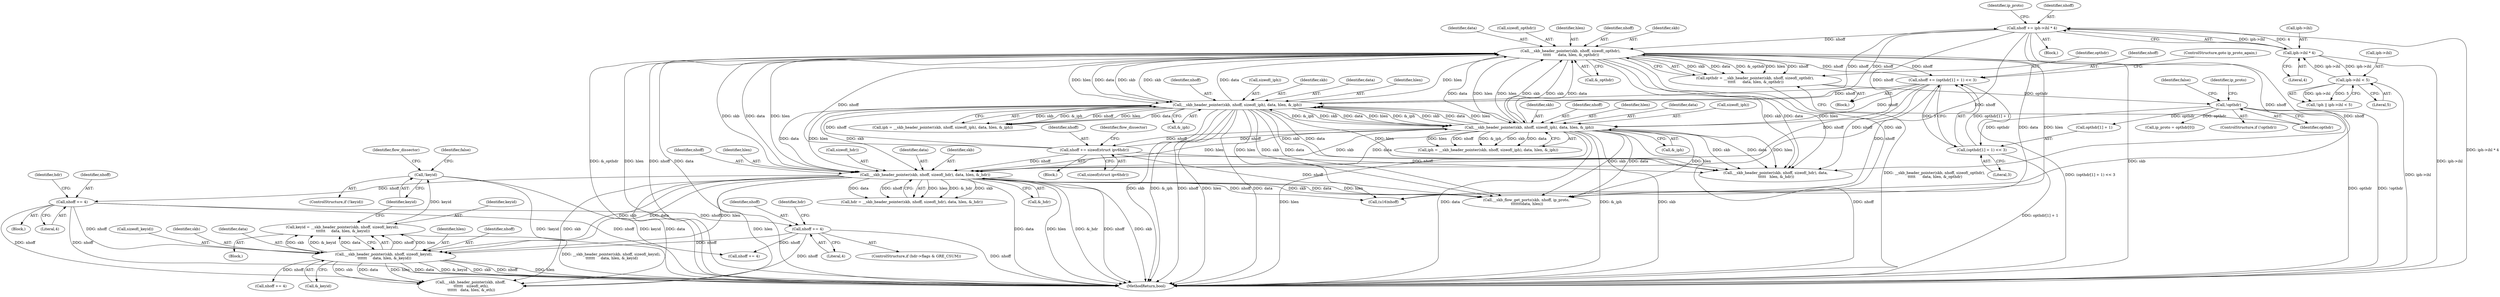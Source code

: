 digraph "0_linux_a6e544b0a88b53114bfa5a57e21b7be7a8dfc9d0@pointer" {
"1000641" [label="(Call,!keyid)"];
"1000629" [label="(Call,keyid = __skb_header_pointer(skb, nhoff, sizeof(_keyid),\n \t\t\t\t\t\t     data, hlen, &_keyid))"];
"1000631" [label="(Call,__skb_header_pointer(skb, nhoff, sizeof(_keyid),\n \t\t\t\t\t\t     data, hlen, &_keyid))"];
"1000580" [label="(Call,__skb_header_pointer(skb, nhoff, sizeof(_hdr), data, hlen, &_hdr))"];
"1000723" [label="(Call,__skb_header_pointer(skb, nhoff, sizeof(_opthdr),\n \t\t\t\t\t      data, hlen, &_opthdr))"];
"1000193" [label="(Call,__skb_header_pointer(skb, nhoff, sizeof(_iph), data, hlen, &_iph))"];
"1000269" [label="(Call,__skb_header_pointer(skb, nhoff, sizeof(_iph), data, hlen, &_iph))"];
"1000213" [label="(Call,nhoff += iph->ihl * 4)"];
"1000215" [label="(Call,iph->ihl * 4)"];
"1000206" [label="(Call,iph->ihl < 5)"];
"1000288" [label="(Call,nhoff += sizeof(struct ipv6hdr))"];
"1000742" [label="(Call,nhoff += (opthdr[1] + 1) << 3)"];
"1000744" [label="(Call,(opthdr[1] + 1) << 3)"];
"1000733" [label="(Call,!opthdr)"];
"1000721" [label="(Call,opthdr = __skb_header_pointer(skb, nhoff, sizeof(_opthdr),\n \t\t\t\t\t      data, hlen, &_opthdr))"];
"1000617" [label="(Call,nhoff += 4)"];
"1000608" [label="(Call,nhoff += 4)"];
"1000195" [label="(Identifier,nhoff)"];
"1000583" [label="(Call,sizeof(_hdr))"];
"1000641" [label="(Call,!keyid)"];
"1000276" [label="(Call,&_iph)"];
"1000633" [label="(Identifier,nhoff)"];
"1000721" [label="(Call,opthdr = __skb_header_pointer(skb, nhoff, sizeof(_opthdr),\n \t\t\t\t\t      data, hlen, &_opthdr))"];
"1000812" [label="(MethodReturn,bool)"];
"1000270" [label="(Identifier,skb)"];
"1000751" [label="(ControlStructure,goto ip_proto_again;)"];
"1000196" [label="(Call,sizeof(_iph))"];
"1000585" [label="(Identifier,data)"];
"1000724" [label="(Identifier,skb)"];
"1000194" [label="(Identifier,skb)"];
"1000271" [label="(Identifier,nhoff)"];
"1000219" [label="(Literal,4)"];
"1000580" [label="(Call,__skb_header_pointer(skb, nhoff, sizeof(_hdr), data, hlen, &_hdr))"];
"1000198" [label="(Identifier,data)"];
"1000215" [label="(Call,iph->ihl * 4)"];
"1000634" [label="(Call,sizeof(_keyid))"];
"1000737" [label="(Call,ip_proto = opthdr[0])"];
"1000632" [label="(Identifier,skb)"];
"1000730" [label="(Call,&_opthdr)"];
"1000618" [label="(Identifier,nhoff)"];
"1000262" [label="(Block,)"];
"1000722" [label="(Identifier,opthdr)"];
"1000275" [label="(Identifier,hlen)"];
"1000587" [label="(Call,&_hdr)"];
"1000786" [label="(Call,(u16)nhoff)"];
"1000804" [label="(Call,__skb_flow_get_ports(skb, nhoff, ip_proto,\n \t\t\t\t\t\t\tdata, hlen))"];
"1000728" [label="(Identifier,data)"];
"1000207" [label="(Call,iph->ihl)"];
"1000289" [label="(Identifier,nhoff)"];
"1000738" [label="(Identifier,ip_proto)"];
"1000736" [label="(Identifier,false)"];
"1000193" [label="(Call,__skb_header_pointer(skb, nhoff, sizeof(_iph), data, hlen, &_iph))"];
"1000745" [label="(Call,opthdr[1] + 1)"];
"1000216" [label="(Call,iph->ihl)"];
"1000732" [label="(ControlStructure,if (!opthdr))"];
"1000636" [label="(Identifier,data)"];
"1000726" [label="(Call,sizeof(_opthdr))"];
"1000623" [label="(Identifier,hdr)"];
"1000734" [label="(Identifier,opthdr)"];
"1000743" [label="(Identifier,nhoff)"];
"1000644" [label="(Identifier,false)"];
"1000619" [label="(Literal,4)"];
"1000269" [label="(Call,__skb_header_pointer(skb, nhoff, sizeof(_iph), data, hlen, &_iph))"];
"1000578" [label="(Call,hdr = __skb_header_pointer(skb, nhoff, sizeof(_hdr), data, hlen, &_hdr))"];
"1000581" [label="(Identifier,skb)"];
"1000267" [label="(Call,iph = __skb_header_pointer(skb, nhoff, sizeof(_iph), data, hlen, &_iph))"];
"1000203" [label="(Call,!iph || iph->ihl < 5)"];
"1000733" [label="(Call,!opthdr)"];
"1000723" [label="(Call,__skb_header_pointer(skb, nhoff, sizeof(_opthdr),\n \t\t\t\t\t      data, hlen, &_opthdr))"];
"1000576" [label="(Block,)"];
"1000191" [label="(Call,iph = __skb_header_pointer(skb, nhoff, sizeof(_iph), data, hlen, &_iph))"];
"1000608" [label="(Call,nhoff += 4)"];
"1000614" [label="(Identifier,hdr)"];
"1000712" [label="(Block,)"];
"1000647" [label="(Identifier,flow_dissector)"];
"1000206" [label="(Call,iph->ihl < 5)"];
"1000729" [label="(Identifier,hlen)"];
"1000611" [label="(ControlStructure,if (hdr->flags & GRE_CSUM))"];
"1000187" [label="(Block,)"];
"1000617" [label="(Call,nhoff += 4)"];
"1000640" [label="(ControlStructure,if (!keyid))"];
"1000294" [label="(Identifier,flow_dissector)"];
"1000744" [label="(Call,(opthdr[1] + 1) << 3)"];
"1000274" [label="(Identifier,data)"];
"1000742" [label="(Call,nhoff += (opthdr[1] + 1) << 3)"];
"1000582" [label="(Identifier,nhoff)"];
"1000221" [label="(Identifier,ip_proto)"];
"1000629" [label="(Call,keyid = __skb_header_pointer(skb, nhoff, sizeof(_keyid),\n \t\t\t\t\t\t     data, hlen, &_keyid))"];
"1000200" [label="(Call,&_iph)"];
"1000214" [label="(Identifier,nhoff)"];
"1000662" [label="(Call,nhoff += 4)"];
"1000630" [label="(Identifier,keyid)"];
"1000750" [label="(Literal,3)"];
"1000487" [label="(Call,__skb_header_pointer(skb, nhoff, sizeof(_hdr), data,\n \t\t\t\t\t   hlen, &_hdr))"];
"1000638" [label="(Call,&_keyid)"];
"1000272" [label="(Call,sizeof(_iph))"];
"1000631" [label="(Call,__skb_header_pointer(skb, nhoff, sizeof(_keyid),\n \t\t\t\t\t\t     data, hlen, &_keyid))"];
"1000626" [label="(Block,)"];
"1000610" [label="(Literal,4)"];
"1000290" [label="(Call,sizeof(struct ipv6hdr))"];
"1000671" [label="(Call,nhoff += 4)"];
"1000642" [label="(Identifier,keyid)"];
"1000199" [label="(Identifier,hlen)"];
"1000609" [label="(Identifier,nhoff)"];
"1000586" [label="(Identifier,hlen)"];
"1000210" [label="(Literal,5)"];
"1000684" [label="(Call,__skb_header_pointer(skb, nhoff,\n \t\t\t\t\t\t   sizeof(_eth),\n \t\t\t\t\t\t   data, hlen, &_eth))"];
"1000213" [label="(Call,nhoff += iph->ihl * 4)"];
"1000637" [label="(Identifier,hlen)"];
"1000725" [label="(Identifier,nhoff)"];
"1000288" [label="(Call,nhoff += sizeof(struct ipv6hdr))"];
"1000641" -> "1000640"  [label="AST: "];
"1000641" -> "1000642"  [label="CFG: "];
"1000642" -> "1000641"  [label="AST: "];
"1000644" -> "1000641"  [label="CFG: "];
"1000647" -> "1000641"  [label="CFG: "];
"1000641" -> "1000812"  [label="DDG: !keyid"];
"1000641" -> "1000812"  [label="DDG: keyid"];
"1000629" -> "1000641"  [label="DDG: keyid"];
"1000629" -> "1000626"  [label="AST: "];
"1000629" -> "1000631"  [label="CFG: "];
"1000630" -> "1000629"  [label="AST: "];
"1000631" -> "1000629"  [label="AST: "];
"1000642" -> "1000629"  [label="CFG: "];
"1000629" -> "1000812"  [label="DDG: __skb_header_pointer(skb, nhoff, sizeof(_keyid),\n \t\t\t\t\t\t     data, hlen, &_keyid)"];
"1000631" -> "1000629"  [label="DDG: nhoff"];
"1000631" -> "1000629"  [label="DDG: hlen"];
"1000631" -> "1000629"  [label="DDG: skb"];
"1000631" -> "1000629"  [label="DDG: &_keyid"];
"1000631" -> "1000629"  [label="DDG: data"];
"1000631" -> "1000638"  [label="CFG: "];
"1000632" -> "1000631"  [label="AST: "];
"1000633" -> "1000631"  [label="AST: "];
"1000634" -> "1000631"  [label="AST: "];
"1000636" -> "1000631"  [label="AST: "];
"1000637" -> "1000631"  [label="AST: "];
"1000638" -> "1000631"  [label="AST: "];
"1000631" -> "1000812"  [label="DDG: &_keyid"];
"1000631" -> "1000812"  [label="DDG: skb"];
"1000631" -> "1000812"  [label="DDG: nhoff"];
"1000631" -> "1000812"  [label="DDG: hlen"];
"1000631" -> "1000812"  [label="DDG: data"];
"1000580" -> "1000631"  [label="DDG: skb"];
"1000580" -> "1000631"  [label="DDG: data"];
"1000580" -> "1000631"  [label="DDG: hlen"];
"1000617" -> "1000631"  [label="DDG: nhoff"];
"1000608" -> "1000631"  [label="DDG: nhoff"];
"1000631" -> "1000662"  [label="DDG: nhoff"];
"1000631" -> "1000684"  [label="DDG: skb"];
"1000631" -> "1000684"  [label="DDG: data"];
"1000631" -> "1000684"  [label="DDG: hlen"];
"1000580" -> "1000578"  [label="AST: "];
"1000580" -> "1000587"  [label="CFG: "];
"1000581" -> "1000580"  [label="AST: "];
"1000582" -> "1000580"  [label="AST: "];
"1000583" -> "1000580"  [label="AST: "];
"1000585" -> "1000580"  [label="AST: "];
"1000586" -> "1000580"  [label="AST: "];
"1000587" -> "1000580"  [label="AST: "];
"1000578" -> "1000580"  [label="CFG: "];
"1000580" -> "1000812"  [label="DDG: hlen"];
"1000580" -> "1000812"  [label="DDG: &_hdr"];
"1000580" -> "1000812"  [label="DDG: nhoff"];
"1000580" -> "1000812"  [label="DDG: skb"];
"1000580" -> "1000812"  [label="DDG: data"];
"1000580" -> "1000578"  [label="DDG: hlen"];
"1000580" -> "1000578"  [label="DDG: &_hdr"];
"1000580" -> "1000578"  [label="DDG: skb"];
"1000580" -> "1000578"  [label="DDG: data"];
"1000580" -> "1000578"  [label="DDG: nhoff"];
"1000723" -> "1000580"  [label="DDG: skb"];
"1000723" -> "1000580"  [label="DDG: data"];
"1000723" -> "1000580"  [label="DDG: hlen"];
"1000193" -> "1000580"  [label="DDG: skb"];
"1000193" -> "1000580"  [label="DDG: data"];
"1000193" -> "1000580"  [label="DDG: hlen"];
"1000269" -> "1000580"  [label="DDG: skb"];
"1000269" -> "1000580"  [label="DDG: data"];
"1000269" -> "1000580"  [label="DDG: hlen"];
"1000213" -> "1000580"  [label="DDG: nhoff"];
"1000288" -> "1000580"  [label="DDG: nhoff"];
"1000742" -> "1000580"  [label="DDG: nhoff"];
"1000580" -> "1000608"  [label="DDG: nhoff"];
"1000580" -> "1000684"  [label="DDG: skb"];
"1000580" -> "1000684"  [label="DDG: data"];
"1000580" -> "1000684"  [label="DDG: hlen"];
"1000580" -> "1000786"  [label="DDG: nhoff"];
"1000580" -> "1000804"  [label="DDG: skb"];
"1000580" -> "1000804"  [label="DDG: data"];
"1000580" -> "1000804"  [label="DDG: hlen"];
"1000723" -> "1000721"  [label="AST: "];
"1000723" -> "1000730"  [label="CFG: "];
"1000724" -> "1000723"  [label="AST: "];
"1000725" -> "1000723"  [label="AST: "];
"1000726" -> "1000723"  [label="AST: "];
"1000728" -> "1000723"  [label="AST: "];
"1000729" -> "1000723"  [label="AST: "];
"1000730" -> "1000723"  [label="AST: "];
"1000721" -> "1000723"  [label="CFG: "];
"1000723" -> "1000812"  [label="DDG: skb"];
"1000723" -> "1000812"  [label="DDG: &_opthdr"];
"1000723" -> "1000812"  [label="DDG: hlen"];
"1000723" -> "1000812"  [label="DDG: nhoff"];
"1000723" -> "1000812"  [label="DDG: data"];
"1000723" -> "1000193"  [label="DDG: skb"];
"1000723" -> "1000193"  [label="DDG: data"];
"1000723" -> "1000193"  [label="DDG: hlen"];
"1000723" -> "1000269"  [label="DDG: skb"];
"1000723" -> "1000269"  [label="DDG: data"];
"1000723" -> "1000269"  [label="DDG: hlen"];
"1000723" -> "1000487"  [label="DDG: skb"];
"1000723" -> "1000487"  [label="DDG: data"];
"1000723" -> "1000487"  [label="DDG: hlen"];
"1000723" -> "1000721"  [label="DDG: skb"];
"1000723" -> "1000721"  [label="DDG: data"];
"1000723" -> "1000721"  [label="DDG: &_opthdr"];
"1000723" -> "1000721"  [label="DDG: hlen"];
"1000723" -> "1000721"  [label="DDG: nhoff"];
"1000193" -> "1000723"  [label="DDG: skb"];
"1000193" -> "1000723"  [label="DDG: data"];
"1000193" -> "1000723"  [label="DDG: hlen"];
"1000269" -> "1000723"  [label="DDG: skb"];
"1000269" -> "1000723"  [label="DDG: data"];
"1000269" -> "1000723"  [label="DDG: hlen"];
"1000213" -> "1000723"  [label="DDG: nhoff"];
"1000288" -> "1000723"  [label="DDG: nhoff"];
"1000742" -> "1000723"  [label="DDG: nhoff"];
"1000723" -> "1000742"  [label="DDG: nhoff"];
"1000723" -> "1000804"  [label="DDG: skb"];
"1000723" -> "1000804"  [label="DDG: data"];
"1000723" -> "1000804"  [label="DDG: hlen"];
"1000193" -> "1000191"  [label="AST: "];
"1000193" -> "1000200"  [label="CFG: "];
"1000194" -> "1000193"  [label="AST: "];
"1000195" -> "1000193"  [label="AST: "];
"1000196" -> "1000193"  [label="AST: "];
"1000198" -> "1000193"  [label="AST: "];
"1000199" -> "1000193"  [label="AST: "];
"1000200" -> "1000193"  [label="AST: "];
"1000191" -> "1000193"  [label="CFG: "];
"1000193" -> "1000812"  [label="DDG: skb"];
"1000193" -> "1000812"  [label="DDG: &_iph"];
"1000193" -> "1000812"  [label="DDG: nhoff"];
"1000193" -> "1000812"  [label="DDG: hlen"];
"1000193" -> "1000812"  [label="DDG: data"];
"1000193" -> "1000191"  [label="DDG: skb"];
"1000193" -> "1000191"  [label="DDG: &_iph"];
"1000193" -> "1000191"  [label="DDG: nhoff"];
"1000193" -> "1000191"  [label="DDG: hlen"];
"1000193" -> "1000191"  [label="DDG: data"];
"1000269" -> "1000193"  [label="DDG: skb"];
"1000269" -> "1000193"  [label="DDG: data"];
"1000269" -> "1000193"  [label="DDG: hlen"];
"1000269" -> "1000193"  [label="DDG: &_iph"];
"1000213" -> "1000193"  [label="DDG: nhoff"];
"1000288" -> "1000193"  [label="DDG: nhoff"];
"1000742" -> "1000193"  [label="DDG: nhoff"];
"1000193" -> "1000213"  [label="DDG: nhoff"];
"1000193" -> "1000269"  [label="DDG: skb"];
"1000193" -> "1000269"  [label="DDG: data"];
"1000193" -> "1000269"  [label="DDG: hlen"];
"1000193" -> "1000269"  [label="DDG: &_iph"];
"1000193" -> "1000487"  [label="DDG: skb"];
"1000193" -> "1000487"  [label="DDG: data"];
"1000193" -> "1000487"  [label="DDG: hlen"];
"1000193" -> "1000804"  [label="DDG: skb"];
"1000193" -> "1000804"  [label="DDG: data"];
"1000193" -> "1000804"  [label="DDG: hlen"];
"1000269" -> "1000267"  [label="AST: "];
"1000269" -> "1000276"  [label="CFG: "];
"1000270" -> "1000269"  [label="AST: "];
"1000271" -> "1000269"  [label="AST: "];
"1000272" -> "1000269"  [label="AST: "];
"1000274" -> "1000269"  [label="AST: "];
"1000275" -> "1000269"  [label="AST: "];
"1000276" -> "1000269"  [label="AST: "];
"1000267" -> "1000269"  [label="CFG: "];
"1000269" -> "1000812"  [label="DDG: hlen"];
"1000269" -> "1000812"  [label="DDG: data"];
"1000269" -> "1000812"  [label="DDG: &_iph"];
"1000269" -> "1000812"  [label="DDG: skb"];
"1000269" -> "1000812"  [label="DDG: nhoff"];
"1000269" -> "1000267"  [label="DDG: hlen"];
"1000269" -> "1000267"  [label="DDG: nhoff"];
"1000269" -> "1000267"  [label="DDG: &_iph"];
"1000269" -> "1000267"  [label="DDG: skb"];
"1000269" -> "1000267"  [label="DDG: data"];
"1000213" -> "1000269"  [label="DDG: nhoff"];
"1000288" -> "1000269"  [label="DDG: nhoff"];
"1000742" -> "1000269"  [label="DDG: nhoff"];
"1000269" -> "1000288"  [label="DDG: nhoff"];
"1000269" -> "1000487"  [label="DDG: skb"];
"1000269" -> "1000487"  [label="DDG: data"];
"1000269" -> "1000487"  [label="DDG: hlen"];
"1000269" -> "1000804"  [label="DDG: skb"];
"1000269" -> "1000804"  [label="DDG: data"];
"1000269" -> "1000804"  [label="DDG: hlen"];
"1000213" -> "1000187"  [label="AST: "];
"1000213" -> "1000215"  [label="CFG: "];
"1000214" -> "1000213"  [label="AST: "];
"1000215" -> "1000213"  [label="AST: "];
"1000221" -> "1000213"  [label="CFG: "];
"1000213" -> "1000812"  [label="DDG: iph->ihl * 4"];
"1000215" -> "1000213"  [label="DDG: iph->ihl"];
"1000215" -> "1000213"  [label="DDG: 4"];
"1000213" -> "1000487"  [label="DDG: nhoff"];
"1000213" -> "1000786"  [label="DDG: nhoff"];
"1000215" -> "1000219"  [label="CFG: "];
"1000216" -> "1000215"  [label="AST: "];
"1000219" -> "1000215"  [label="AST: "];
"1000215" -> "1000812"  [label="DDG: iph->ihl"];
"1000215" -> "1000206"  [label="DDG: iph->ihl"];
"1000206" -> "1000215"  [label="DDG: iph->ihl"];
"1000206" -> "1000203"  [label="AST: "];
"1000206" -> "1000210"  [label="CFG: "];
"1000207" -> "1000206"  [label="AST: "];
"1000210" -> "1000206"  [label="AST: "];
"1000203" -> "1000206"  [label="CFG: "];
"1000206" -> "1000812"  [label="DDG: iph->ihl"];
"1000206" -> "1000203"  [label="DDG: iph->ihl"];
"1000206" -> "1000203"  [label="DDG: 5"];
"1000288" -> "1000262"  [label="AST: "];
"1000288" -> "1000290"  [label="CFG: "];
"1000289" -> "1000288"  [label="AST: "];
"1000290" -> "1000288"  [label="AST: "];
"1000294" -> "1000288"  [label="CFG: "];
"1000288" -> "1000487"  [label="DDG: nhoff"];
"1000288" -> "1000786"  [label="DDG: nhoff"];
"1000742" -> "1000712"  [label="AST: "];
"1000742" -> "1000744"  [label="CFG: "];
"1000743" -> "1000742"  [label="AST: "];
"1000744" -> "1000742"  [label="AST: "];
"1000751" -> "1000742"  [label="CFG: "];
"1000742" -> "1000812"  [label="DDG: (opthdr[1] + 1) << 3"];
"1000742" -> "1000487"  [label="DDG: nhoff"];
"1000744" -> "1000742"  [label="DDG: opthdr[1] + 1"];
"1000744" -> "1000742"  [label="DDG: 3"];
"1000742" -> "1000786"  [label="DDG: nhoff"];
"1000744" -> "1000750"  [label="CFG: "];
"1000745" -> "1000744"  [label="AST: "];
"1000750" -> "1000744"  [label="AST: "];
"1000744" -> "1000812"  [label="DDG: opthdr[1] + 1"];
"1000733" -> "1000744"  [label="DDG: opthdr"];
"1000733" -> "1000732"  [label="AST: "];
"1000733" -> "1000734"  [label="CFG: "];
"1000734" -> "1000733"  [label="AST: "];
"1000736" -> "1000733"  [label="CFG: "];
"1000738" -> "1000733"  [label="CFG: "];
"1000733" -> "1000812"  [label="DDG: opthdr"];
"1000733" -> "1000812"  [label="DDG: !opthdr"];
"1000721" -> "1000733"  [label="DDG: opthdr"];
"1000733" -> "1000737"  [label="DDG: opthdr"];
"1000733" -> "1000745"  [label="DDG: opthdr"];
"1000721" -> "1000712"  [label="AST: "];
"1000722" -> "1000721"  [label="AST: "];
"1000734" -> "1000721"  [label="CFG: "];
"1000721" -> "1000812"  [label="DDG: __skb_header_pointer(skb, nhoff, sizeof(_opthdr),\n \t\t\t\t\t      data, hlen, &_opthdr)"];
"1000617" -> "1000611"  [label="AST: "];
"1000617" -> "1000619"  [label="CFG: "];
"1000618" -> "1000617"  [label="AST: "];
"1000619" -> "1000617"  [label="AST: "];
"1000623" -> "1000617"  [label="CFG: "];
"1000617" -> "1000812"  [label="DDG: nhoff"];
"1000608" -> "1000617"  [label="DDG: nhoff"];
"1000617" -> "1000671"  [label="DDG: nhoff"];
"1000617" -> "1000684"  [label="DDG: nhoff"];
"1000608" -> "1000576"  [label="AST: "];
"1000608" -> "1000610"  [label="CFG: "];
"1000609" -> "1000608"  [label="AST: "];
"1000610" -> "1000608"  [label="AST: "];
"1000614" -> "1000608"  [label="CFG: "];
"1000608" -> "1000812"  [label="DDG: nhoff"];
"1000608" -> "1000671"  [label="DDG: nhoff"];
"1000608" -> "1000684"  [label="DDG: nhoff"];
}
